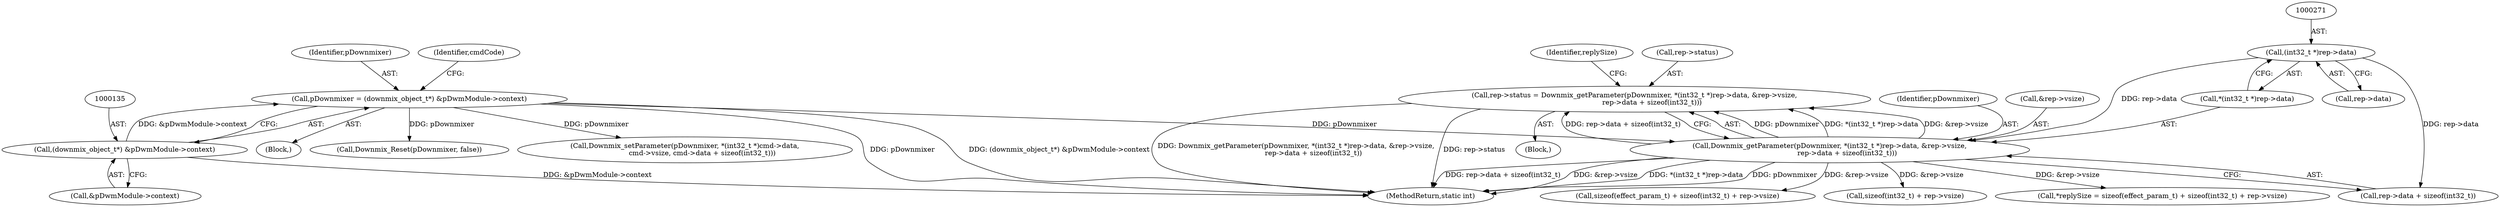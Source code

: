 digraph "0_Android_aeea52da00d210587fb3ed895de3d5f2e0264c88_0@integer" {
"1000263" [label="(Call,rep->status = Downmix_getParameter(pDownmixer, *(int32_t *)rep->data, &rep->vsize,\n                rep->data + sizeof(int32_t)))"];
"1000267" [label="(Call,Downmix_getParameter(pDownmixer, *(int32_t *)rep->data, &rep->vsize,\n                rep->data + sizeof(int32_t)))"];
"1000132" [label="(Call,pDownmixer = (downmix_object_t*) &pDwmModule->context)"];
"1000134" [label="(Call,(downmix_object_t*) &pDwmModule->context)"];
"1000270" [label="(Call,(int32_t *)rep->data)"];
"1000136" [label="(Call,&pDwmModule->context)"];
"1000288" [label="(Call,sizeof(effect_param_t) + sizeof(int32_t) + rep->vsize)"];
"1000263" [label="(Call,rep->status = Downmix_getParameter(pDownmixer, *(int32_t *)rep->data, &rep->vsize,\n                rep->data + sizeof(int32_t)))"];
"1000264" [label="(Call,rep->status)"];
"1000133" [label="(Identifier,pDownmixer)"];
"1000134" [label="(Call,(downmix_object_t*) &pDwmModule->context)"];
"1000291" [label="(Call,sizeof(int32_t) + rep->vsize)"];
"1000270" [label="(Call,(int32_t *)rep->data)"];
"1000269" [label="(Call,*(int32_t *)rep->data)"];
"1000548" [label="(MethodReturn,static int)"];
"1000287" [label="(Identifier,replySize)"];
"1000272" [label="(Call,rep->data)"];
"1000285" [label="(Call,*replySize = sizeof(effect_param_t) + sizeof(int32_t) + rep->vsize)"];
"1000142" [label="(Block,)"];
"1000132" [label="(Call,pDownmixer = (downmix_object_t*) &pDwmModule->context)"];
"1000267" [label="(Call,Downmix_getParameter(pDownmixer, *(int32_t *)rep->data, &rep->vsize,\n                rep->data + sizeof(int32_t)))"];
"1000268" [label="(Identifier,pDownmixer)"];
"1000275" [label="(Call,&rep->vsize)"];
"1000203" [label="(Call,Downmix_Reset(pDownmixer, false))"];
"1000347" [label="(Call,Downmix_setParameter(pDownmixer, *(int32_t *)cmd->data,\n                cmd->vsize, cmd->data + sizeof(int32_t)))"];
"1000141" [label="(Identifier,cmdCode)"];
"1000107" [label="(Block,)"];
"1000279" [label="(Call,rep->data + sizeof(int32_t))"];
"1000263" -> "1000142"  [label="AST: "];
"1000263" -> "1000267"  [label="CFG: "];
"1000264" -> "1000263"  [label="AST: "];
"1000267" -> "1000263"  [label="AST: "];
"1000287" -> "1000263"  [label="CFG: "];
"1000263" -> "1000548"  [label="DDG: Downmix_getParameter(pDownmixer, *(int32_t *)rep->data, &rep->vsize,\n                rep->data + sizeof(int32_t))"];
"1000263" -> "1000548"  [label="DDG: rep->status"];
"1000267" -> "1000263"  [label="DDG: pDownmixer"];
"1000267" -> "1000263"  [label="DDG: *(int32_t *)rep->data"];
"1000267" -> "1000263"  [label="DDG: &rep->vsize"];
"1000267" -> "1000263"  [label="DDG: rep->data + sizeof(int32_t)"];
"1000267" -> "1000279"  [label="CFG: "];
"1000268" -> "1000267"  [label="AST: "];
"1000269" -> "1000267"  [label="AST: "];
"1000275" -> "1000267"  [label="AST: "];
"1000279" -> "1000267"  [label="AST: "];
"1000267" -> "1000548"  [label="DDG: &rep->vsize"];
"1000267" -> "1000548"  [label="DDG: *(int32_t *)rep->data"];
"1000267" -> "1000548"  [label="DDG: pDownmixer"];
"1000267" -> "1000548"  [label="DDG: rep->data + sizeof(int32_t)"];
"1000132" -> "1000267"  [label="DDG: pDownmixer"];
"1000270" -> "1000267"  [label="DDG: rep->data"];
"1000267" -> "1000285"  [label="DDG: &rep->vsize"];
"1000267" -> "1000288"  [label="DDG: &rep->vsize"];
"1000267" -> "1000291"  [label="DDG: &rep->vsize"];
"1000132" -> "1000107"  [label="AST: "];
"1000132" -> "1000134"  [label="CFG: "];
"1000133" -> "1000132"  [label="AST: "];
"1000134" -> "1000132"  [label="AST: "];
"1000141" -> "1000132"  [label="CFG: "];
"1000132" -> "1000548"  [label="DDG: (downmix_object_t*) &pDwmModule->context"];
"1000132" -> "1000548"  [label="DDG: pDownmixer"];
"1000134" -> "1000132"  [label="DDG: &pDwmModule->context"];
"1000132" -> "1000203"  [label="DDG: pDownmixer"];
"1000132" -> "1000347"  [label="DDG: pDownmixer"];
"1000134" -> "1000136"  [label="CFG: "];
"1000135" -> "1000134"  [label="AST: "];
"1000136" -> "1000134"  [label="AST: "];
"1000134" -> "1000548"  [label="DDG: &pDwmModule->context"];
"1000270" -> "1000269"  [label="AST: "];
"1000270" -> "1000272"  [label="CFG: "];
"1000271" -> "1000270"  [label="AST: "];
"1000272" -> "1000270"  [label="AST: "];
"1000269" -> "1000270"  [label="CFG: "];
"1000270" -> "1000279"  [label="DDG: rep->data"];
}
